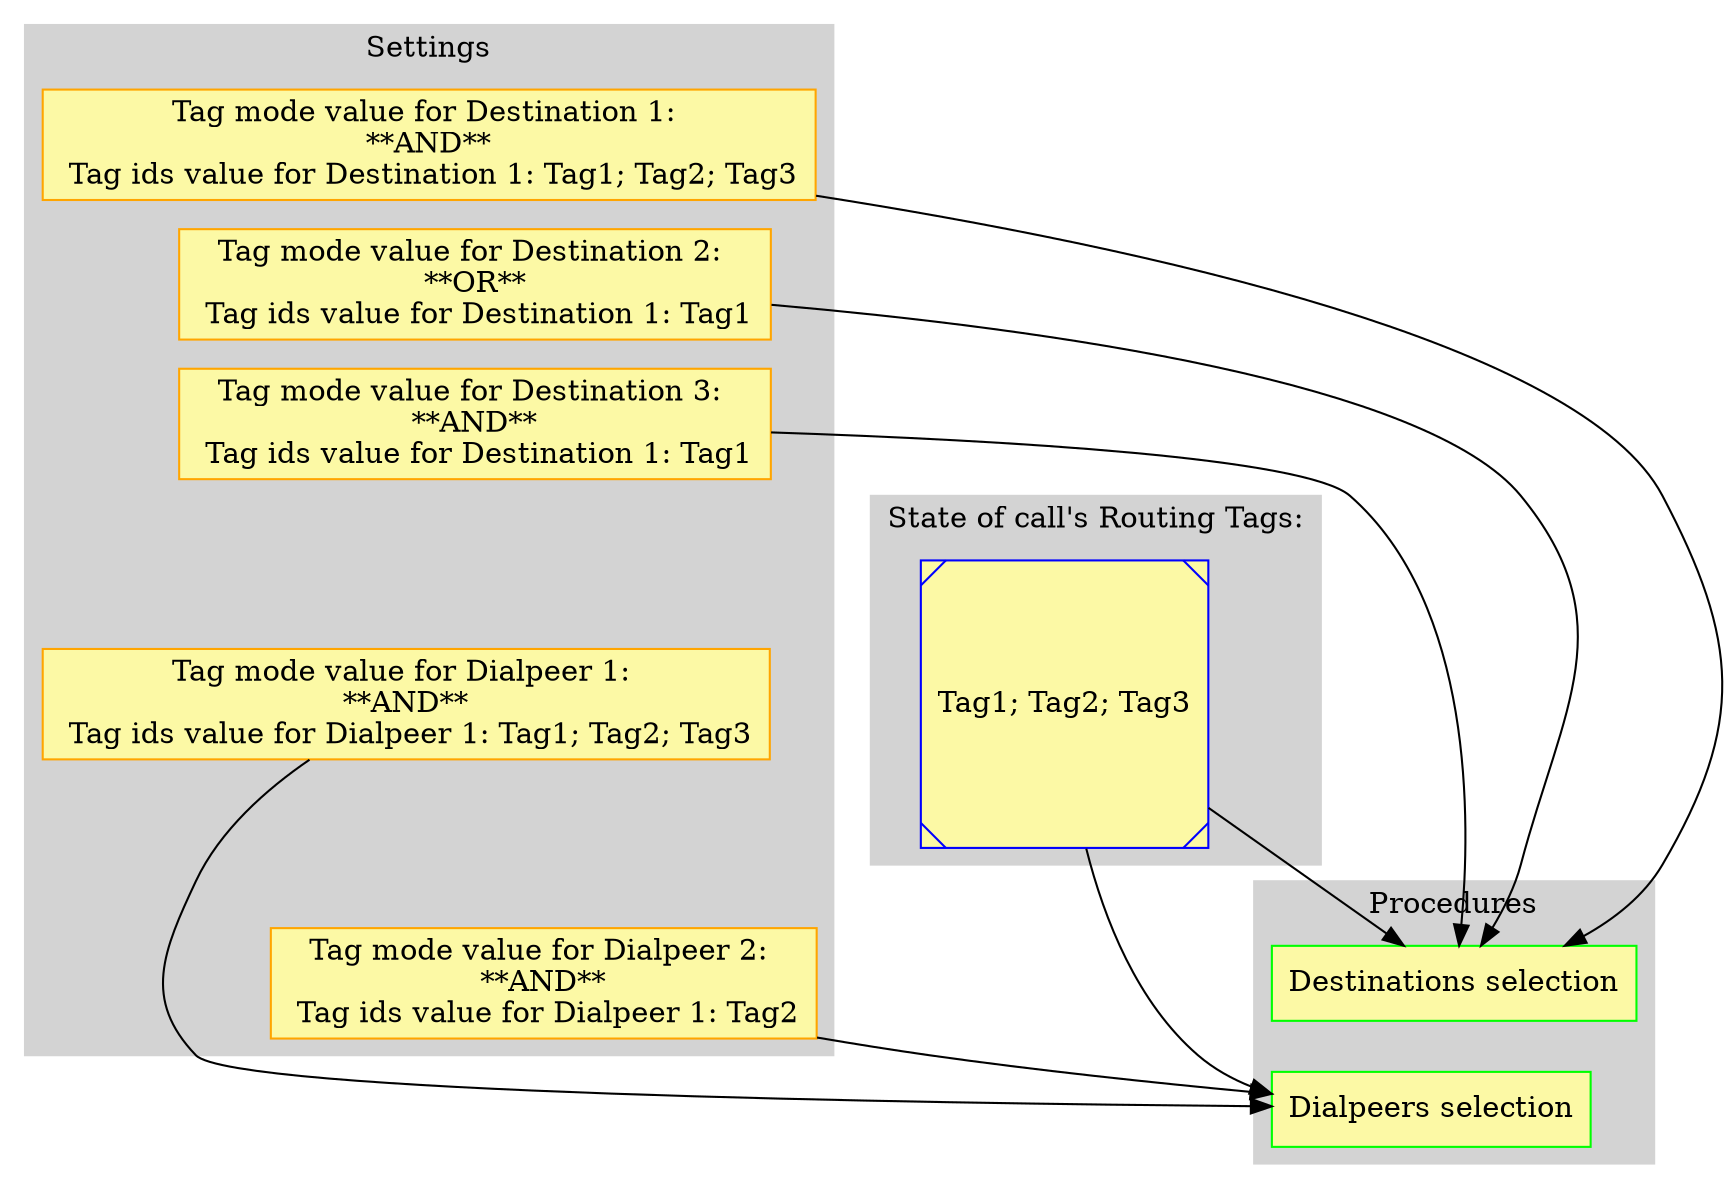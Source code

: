 digraph General {

    node [style=filled; fillcolor="#FCF9A5"];
    graph [nodesep=1, ranksep=0.2, mindist=0.5];

    subgraph cluster_RT1 {
        style=filled;
        color=lightgrey;
        node [style=filled,color=blue];

        rt_1_1 [label = "Tag1; Tag2; Tag3"; shape=Msquare; sides=4];

        label = "State of call's Routing Tags:";
    }

    subgraph cluster_Procedure1 {
        style=filled;
        color=lightgrey;
        node [style=filled,color=green];

        p_1_1 [label = "Destinations selection"; shape=box; sides=4];
        p_1_2 [label = "Dialpeers selection"; shape=box; sides=4];

        p_1_1 -> p_1_2 [style=invis];

        label = "Procedures";
    }


    subgraph cluster_Settings1 {
        style=filled;
        color=lightgrey;
        node [style=filled,color=orange];

        s_1_1 [label = "Tag mode value for Destination 1: \n **AND** \n Tag ids value for Destination 1: Tag1; Tag2; Tag3"; shape=box; sides=4];
        s_1_2 [label = "Tag mode value for Destination 2: \n **OR** \n Tag ids value for Destination 1: Tag1"; shape=box; sides=4];
        s_1_3 [label = "Tag mode value for Destination 3: \n **AND** \n Tag ids value for Destination 1: Tag1"; shape=box; sides=4];

        s_1_4 [label = "Tag mode value for Dialpeer 1: \n **AND** \n Tag ids value for Dialpeer 1: Tag1; Tag2; Tag3"; shape=box; sides=4];
        s_1_5 [label = "Tag mode value for Dialpeer 2: \n **AND** \n Tag ids value for Dialpeer 1: Tag2"; shape=box; sides=4];


        s_1_1 -> s_1_2 [style=invis];
        s_1_2 -> s_1_3 [style=invis];
        s_1_3 -> s_1_4 [style=invis];
        s_1_4 -> s_1_5 [style=invis];

        label = "Settings";
    }




    rt_1_1 -> p_1_1;
    rt_1_1 -> p_1_2;

    s_1_1 -> p_1_1;
    s_1_2 -> p_1_1;
    s_1_3 -> p_1_1;

    s_1_4 -> p_1_2;
    s_1_5 -> p_1_2;


}